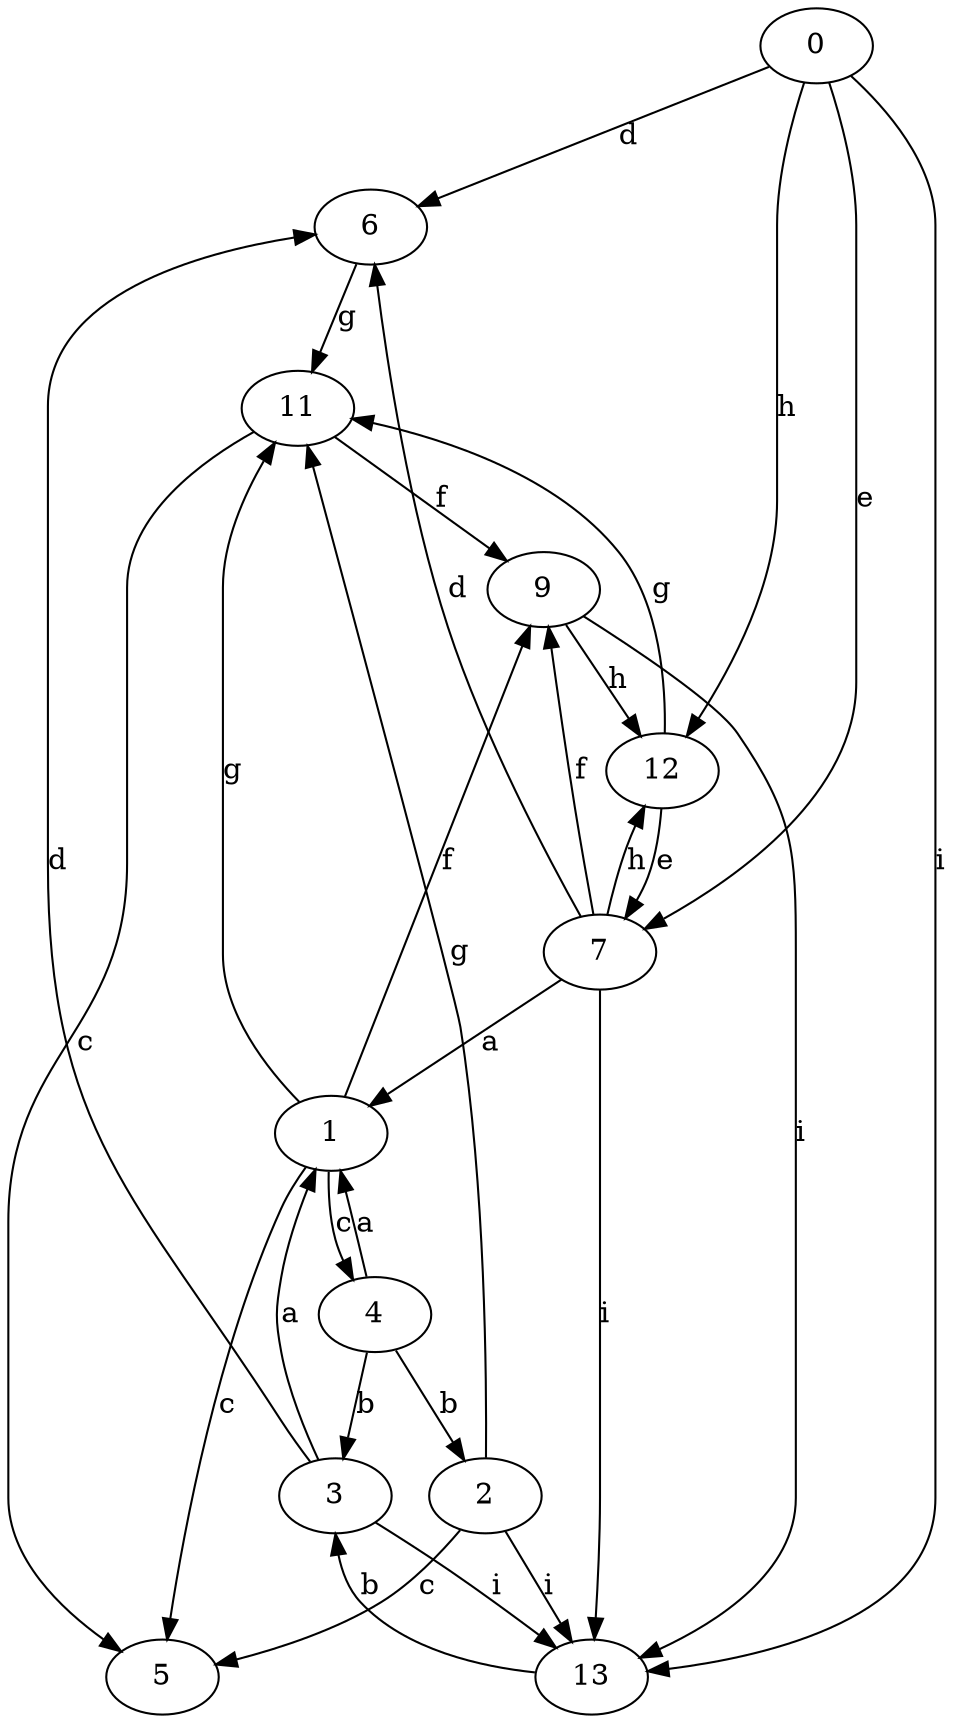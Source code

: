strict digraph  {
0;
1;
2;
3;
4;
5;
6;
7;
9;
11;
12;
13;
0 -> 6  [label=d];
0 -> 7  [label=e];
0 -> 12  [label=h];
0 -> 13  [label=i];
1 -> 4  [label=c];
1 -> 5  [label=c];
1 -> 9  [label=f];
1 -> 11  [label=g];
2 -> 5  [label=c];
2 -> 11  [label=g];
2 -> 13  [label=i];
3 -> 1  [label=a];
3 -> 6  [label=d];
3 -> 13  [label=i];
4 -> 1  [label=a];
4 -> 2  [label=b];
4 -> 3  [label=b];
6 -> 11  [label=g];
7 -> 1  [label=a];
7 -> 6  [label=d];
7 -> 9  [label=f];
7 -> 12  [label=h];
7 -> 13  [label=i];
9 -> 12  [label=h];
9 -> 13  [label=i];
11 -> 5  [label=c];
11 -> 9  [label=f];
12 -> 7  [label=e];
12 -> 11  [label=g];
13 -> 3  [label=b];
}
